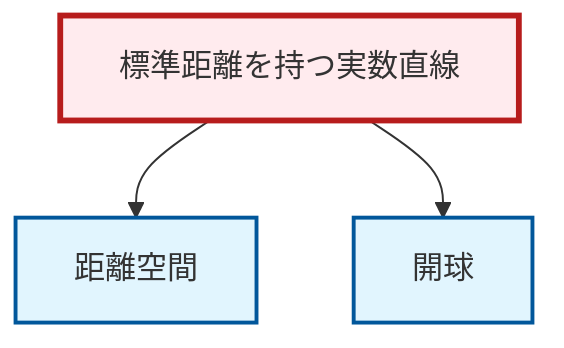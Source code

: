 graph TD
    classDef definition fill:#e1f5fe,stroke:#01579b,stroke-width:2px
    classDef theorem fill:#f3e5f5,stroke:#4a148c,stroke-width:2px
    classDef axiom fill:#fff3e0,stroke:#e65100,stroke-width:2px
    classDef example fill:#e8f5e9,stroke:#1b5e20,stroke-width:2px
    classDef current fill:#ffebee,stroke:#b71c1c,stroke-width:3px
    def-open-ball["開球"]:::definition
    ex-real-line-metric["標準距離を持つ実数直線"]:::example
    def-metric-space["距離空間"]:::definition
    ex-real-line-metric --> def-metric-space
    ex-real-line-metric --> def-open-ball
    class ex-real-line-metric current